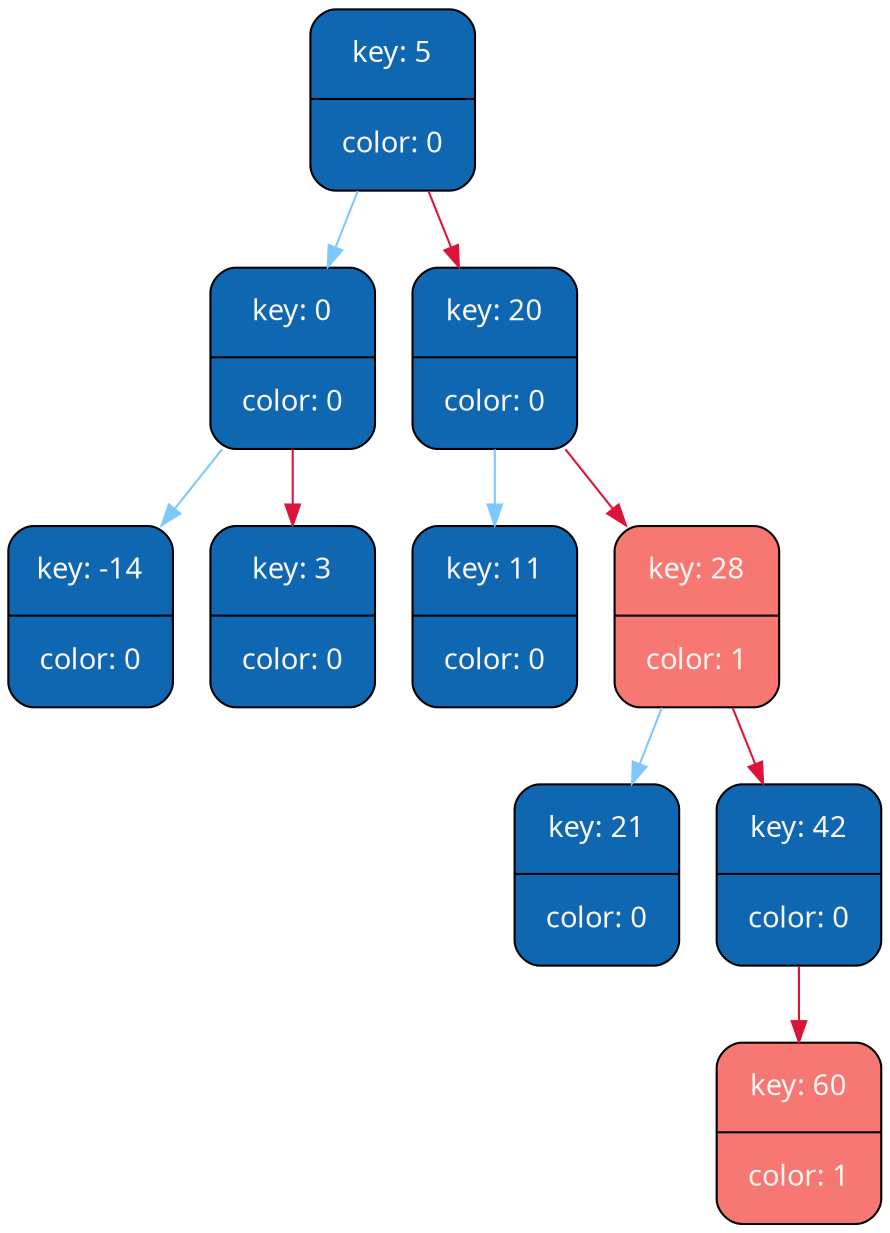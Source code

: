 digraph   
{
rankdir = ""
splines = "true"

node0x604000001090 [shape      = "Mrecord", width = 1.1, height = 1.21,  fillcolor   = "#0F67B1", style = "filled", fontcolor= " #FAF6F4", fontname = "Calibri", color = "0", label = "{key: 5| color: 0}"]
node0x604000001090 -> node0x604000001010 [color = "#7FC7FF", style = "", constraint = true, fillcolor = "#7FC7FF",   fontcolor = "", fontname = "Calibri", label = ""];
node0x604000001010 [shape      = "Mrecord", width = 1.1, height = 1.21,  fillcolor   = "#0F67B1", style = "filled", fontcolor= " #FAF6F4", fontname = "Calibri", color = "0", label = "{key: 0| color: 0}"]
node0x604000001010 -> node0x604000000fd0 [color = "#7FC7FF", style = "", constraint = true, fillcolor = "#7FC7FF",   fontcolor = "", fontname = "Calibri", label = ""];
node0x604000000fd0 [shape      = "Mrecord", width = 1.1, height = 1.21,  fillcolor   = "#0F67B1", style = "filled", fontcolor= " #FAF6F4", fontname = "Calibri", color = "0", label = "{key: -14| color: 0}"]
node0x604000001010 -> node0x604000001050 [color = "#DC143C", style = "", constraint = true, fillcolor = "#DC143C",   fontcolor = "", fontname = "Calibri", label = ""];
node0x604000001050 [shape      = "Mrecord", width = 1.1, height = 1.21,  fillcolor   = "#0F67B1", style = "filled", fontcolor= " #FAF6F4", fontname = "Calibri", color = "0", label = "{key: 3| color: 0}"]
node0x604000001090 -> node0x604000001110 [color = "#DC143C", style = "", constraint = true, fillcolor = "#DC143C",   fontcolor = "", fontname = "Calibri", label = ""];
node0x604000001110 [shape      = "Mrecord", width = 1.1, height = 1.21,  fillcolor   = "#0F67B1", style = "filled", fontcolor= " #FAF6F4", fontname = "Calibri", color = "0", label = "{key: 20| color: 0}"]
node0x604000001110 -> node0x6040000010d0 [color = "#7FC7FF", style = "", constraint = true, fillcolor = "#7FC7FF",   fontcolor = "", fontname = "Calibri", label = ""];
node0x6040000010d0 [shape      = "Mrecord", width = 1.1, height = 1.21,  fillcolor   = "#0F67B1", style = "filled", fontcolor= " #FAF6F4", fontname = "Calibri", color = "0", label = "{key: 11| color: 0}"]
node0x604000001110 -> node0x604000001190 [color = "#DC143C", style = "", constraint = true, fillcolor = "#DC143C",   fontcolor = "", fontname = "Calibri", label = ""];
node0x604000001190 [shape      = "Mrecord", width = 1.1, height = 1.21,  fillcolor   = "#F77772", style = "filled", fontcolor= " #FAF6F4", fontname = "Calibri", color = "1", label = "{key: 28| color: 1}"]
node0x604000001190 -> node0x604000001150 [color = "#7FC7FF", style = "", constraint = true, fillcolor = "#7FC7FF",   fontcolor = "", fontname = "Calibri", label = ""];
node0x604000001150 [shape      = "Mrecord", width = 1.1, height = 1.21,  fillcolor   = "#0F67B1", style = "filled", fontcolor= " #FAF6F4", fontname = "Calibri", color = "0", label = "{key: 21| color: 0}"]
node0x604000001190 -> node0x6040000011d0 [color = "#DC143C", style = "", constraint = true, fillcolor = "#DC143C",   fontcolor = "", fontname = "Calibri", label = ""];
node0x6040000011d0 [shape      = "Mrecord", width = 1.1, height = 1.21,  fillcolor   = "#0F67B1", style = "filled", fontcolor= " #FAF6F4", fontname = "Calibri", color = "0", label = "{key: 42| color: 0}"]
node0x6040000011d0 -> node0x604000001210 [color = "#DC143C", style = "", constraint = true, fillcolor = "#DC143C",   fontcolor = "", fontname = "Calibri", label = ""];
node0x604000001210 [shape      = "Mrecord", width = 1.1, height = 1.21,  fillcolor   = "#F77772", style = "filled", fontcolor= " #FAF6F4", fontname = "Calibri", color = "1", label = "{key: 60| color: 1}"]
}
